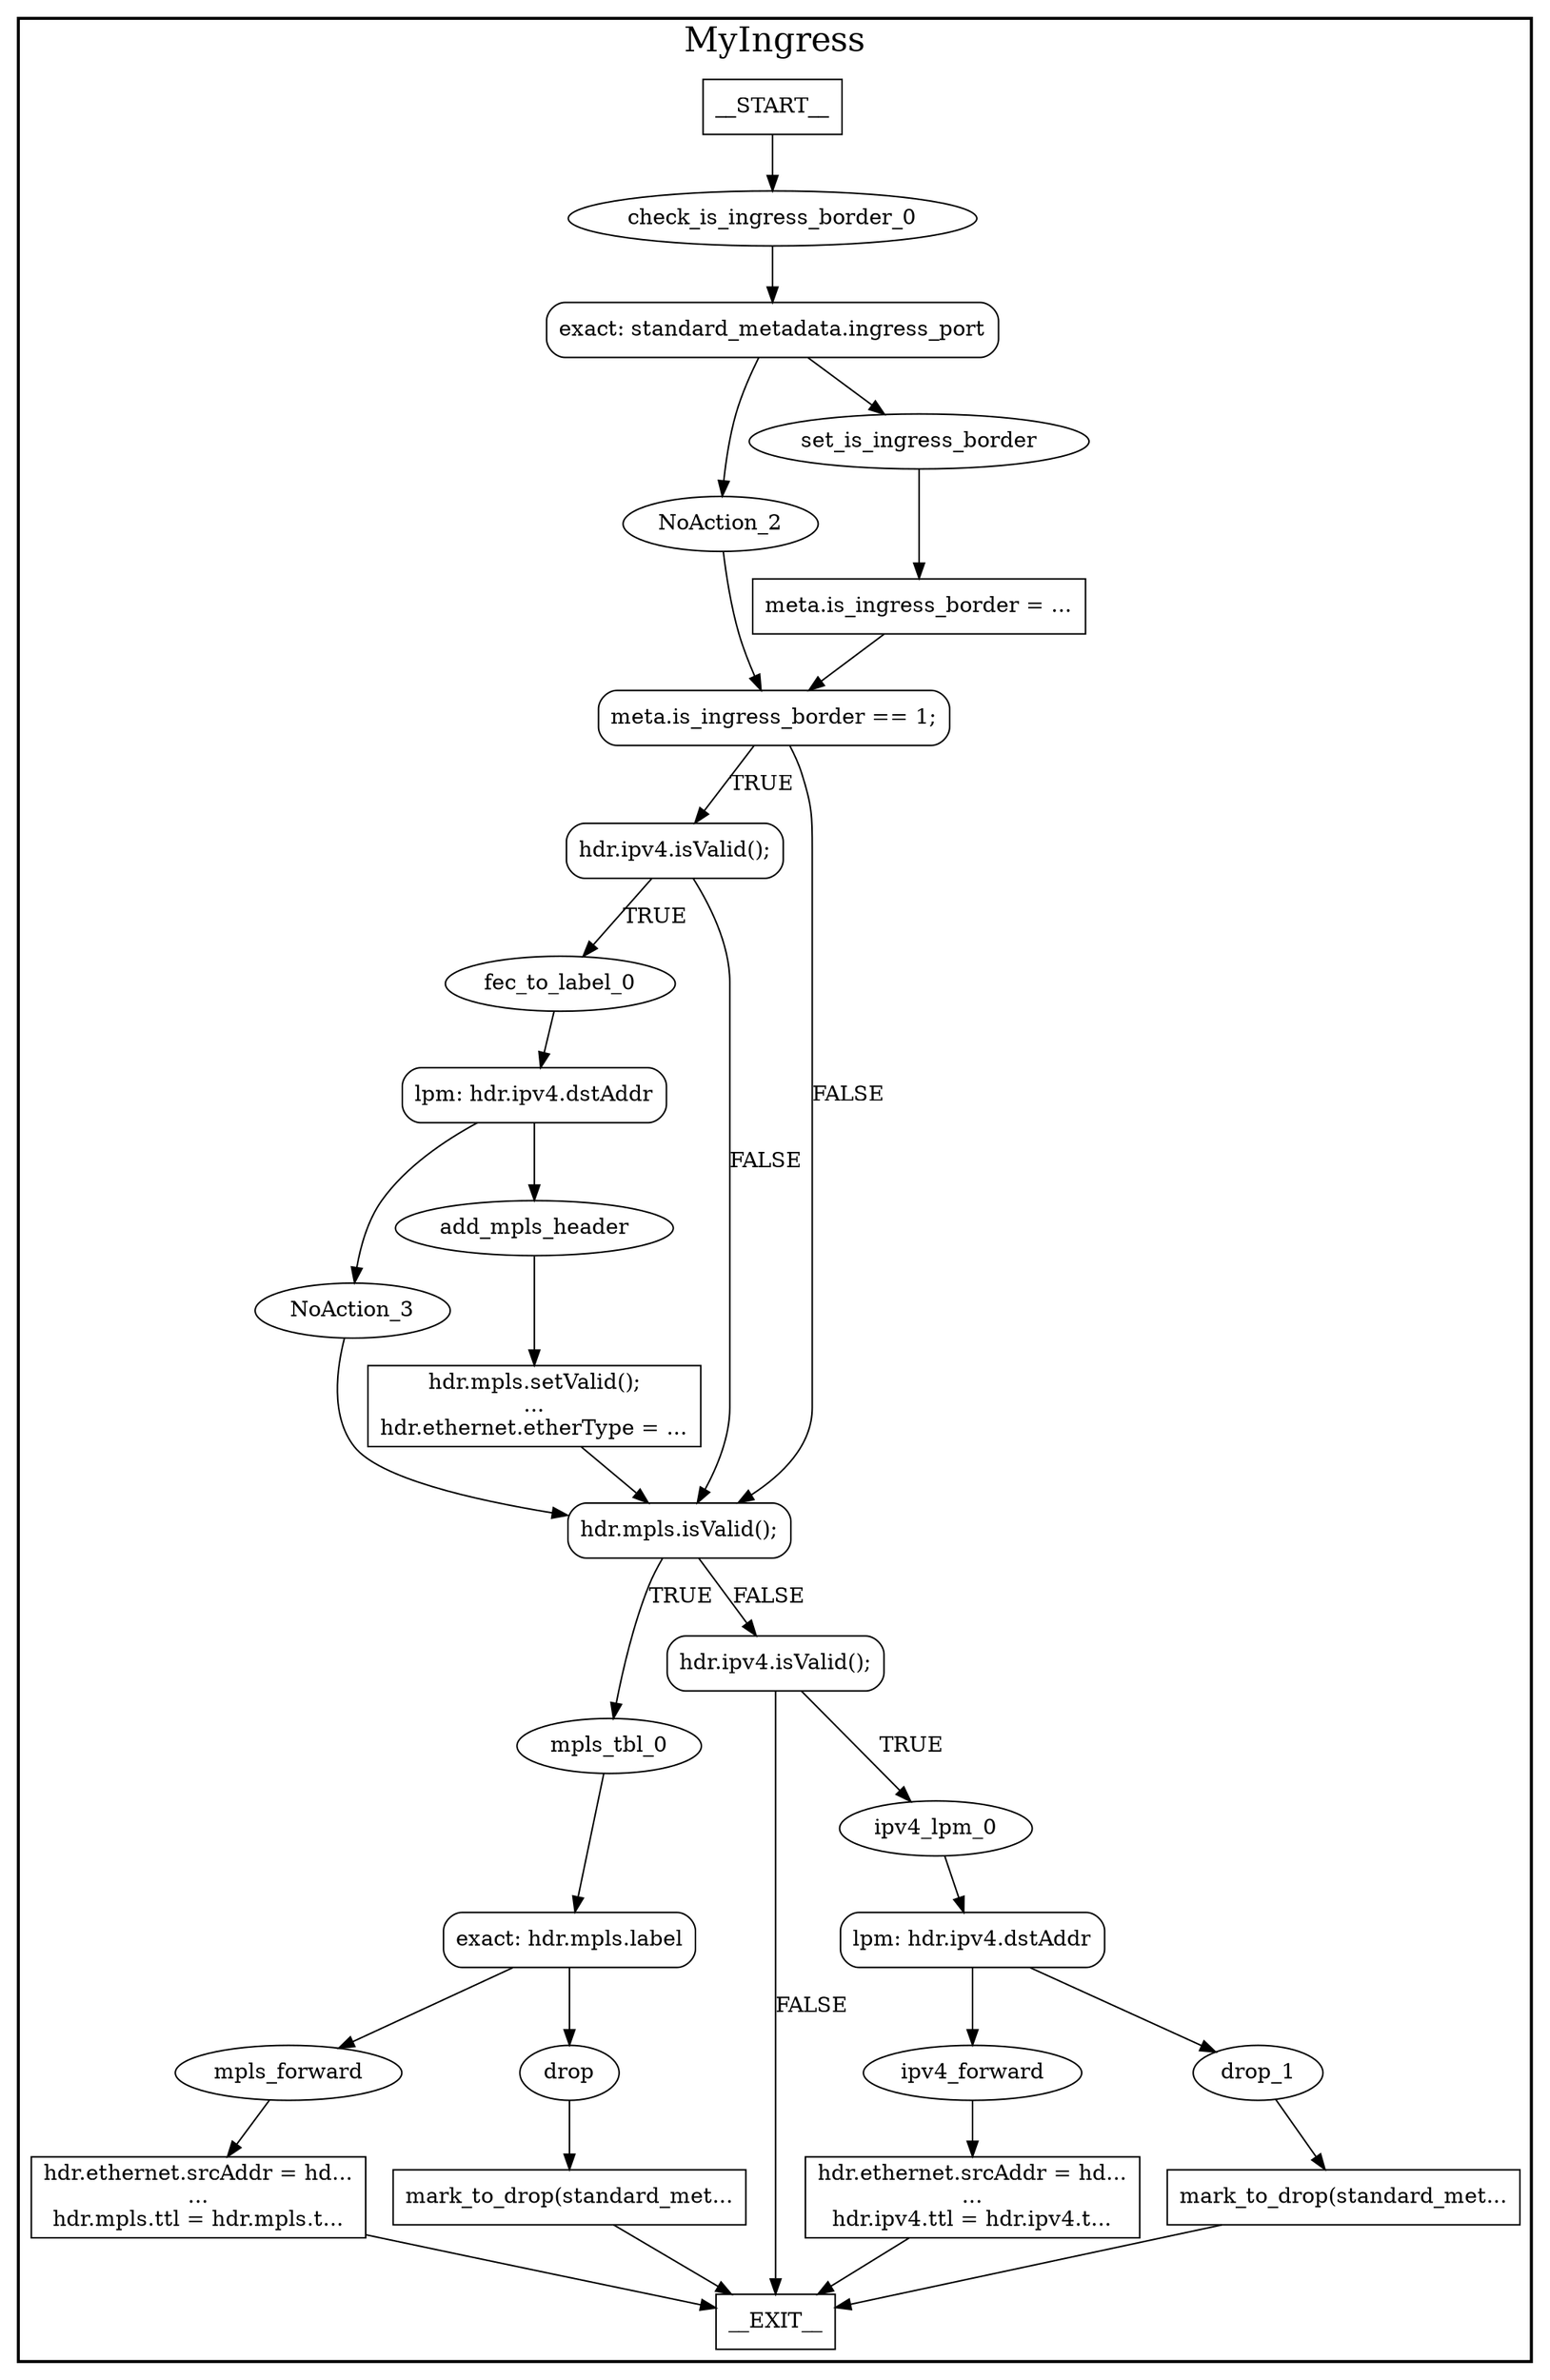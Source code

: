 digraph MyIngress {
subgraph cluster {
graph [
fontsize="22pt", label=MyIngress, style=bold];
0[label=__START__, margin="", shape=rectangle, style=solid];
1[label=__EXIT__, margin="", shape=rectangle, style=solid];
2[label=check_is_ingress_border_0, margin="", shape=ellipse, style=solid];
3[label="exact: standard_metadata.ingress_port\n", margin="", shape=rectangle, style=rounded];
4[label=NoAction_2, margin="", shape=ellipse, style=solid];
5[label=set_is_ingress_border, margin="", shape=ellipse, style=solid];
6[label="meta.is_ingress_border = ...", margin="", shape=rectangle, style=solid];
7[label="meta.is_ingress_border == 1;", margin="", shape=rectangle, style=rounded];
8[label="hdr.ipv4.isValid();", margin="", shape=rectangle, style=rounded];
9[label=fec_to_label_0, margin="", shape=ellipse, style=solid];
10[label="lpm: hdr.ipv4.dstAddr\n", margin="", shape=rectangle, style=rounded];
11[label=NoAction_3, margin="", shape=ellipse, style=solid];
12[label=add_mpls_header, margin="", shape=ellipse, style=solid];
13[label="hdr.mpls.setValid();\n...\nhdr.ethernet.etherType = ...", margin="", shape=rectangle, style=solid];
14[label="hdr.mpls.isValid();", margin="", shape=rectangle, style=rounded];
15[label=mpls_tbl_0, margin="", shape=ellipse, style=solid];
16[label="exact: hdr.mpls.label\n", margin="", shape=rectangle, style=rounded];
17[label=mpls_forward, margin="", shape=ellipse, style=solid];
18[label="hdr.ethernet.srcAddr = hd...\n...\nhdr.mpls.ttl = hdr.mpls.t...", margin="", shape=rectangle, style=solid];
19[label=drop, margin="", shape=ellipse, style=solid];
20[label="mark_to_drop(standard_met...", margin="", shape=rectangle, style=solid];
21[label="hdr.ipv4.isValid();", margin="", shape=rectangle, style=rounded];
22[label=ipv4_lpm_0, margin="", shape=ellipse, style=solid];
23[label="lpm: hdr.ipv4.dstAddr\n", margin="", shape=rectangle, style=rounded];
24[label=ipv4_forward, margin="", shape=ellipse, style=solid];
25[label="hdr.ethernet.srcAddr = hd...\n...\nhdr.ipv4.ttl = hdr.ipv4.t...", margin="", shape=rectangle, style=solid];
26[label=drop_1, margin="", shape=ellipse, style=solid];
27[label="mark_to_drop(standard_met...", margin="", shape=rectangle, style=solid];
0 -> 2[label=""];
2 -> 3[label=""];
3 -> 4[label=""];
3 -> 5[label=""];
4 -> 7[label=""];
5 -> 6[label=""];
6 -> 7[label=""];
7 -> 8[label=TRUE];
7 -> 14[label=FALSE];
8 -> 9[label=TRUE];
8 -> 14[label=FALSE];
9 -> 10[label=""];
10 -> 11[label=""];
10 -> 12[label=""];
11 -> 14[label=""];
12 -> 13[label=""];
13 -> 14[label=""];
14 -> 15[label=TRUE];
14 -> 21[label=FALSE];
15 -> 16[label=""];
16 -> 17[label=""];
16 -> 19[label=""];
17 -> 18[label=""];
18 -> 1[label=""];
19 -> 20[label=""];
20 -> 1[label=""];
21 -> 22[label=TRUE];
21 -> 1[label=FALSE];
22 -> 23[label=""];
23 -> 24[label=""];
23 -> 26[label=""];
24 -> 25[label=""];
25 -> 1[label=""];
26 -> 27[label=""];
27 -> 1[label=""];
}
}
